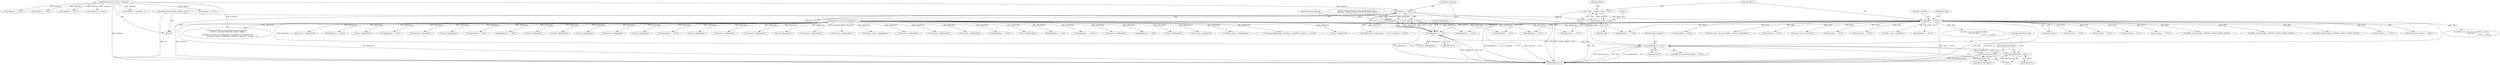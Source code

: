 digraph "0_Android_aeea52da00d210587fb3ed895de3d5f2e0264c88_9@pointer" {
"1000798" [label="(Call,replySize == NULL)"];
"1000105" [label="(MethodParameterIn,uint32_t *replySize)"];
"1000795" [label="(Call,pReplyData == NULL)"];
"1000106" [label="(MethodParameterIn,void *pReplyData)"];
"1000117" [label="(Call,effect == NULL)"];
"1000109" [label="(Call,* effect = (preproc_effect_t *) self)"];
"1000111" [label="(Call,(preproc_effect_t *) self)"];
"1000101" [label="(MethodParameterIn,effect_handle_t  self)"];
"1000794" [label="(Call,pReplyData == NULL || replySize == NULL)"];
"1000815" [label="(Call,gPcmDumpFh != NULL)"];
"1000819" [label="(Call,fclose(gPcmDumpFh))"];
"1000821" [label="(Call,gPcmDumpFh = NULL)"];
"1000116" [label="(ControlStructure,if (effect == NULL))"];
"1000478" [label="(Call,pReplyData == NULL)"];
"1000816" [label="(Identifier,gPcmDumpFh)"];
"1000303" [label="(Call,(int *)pReplyData)"];
"1000818" [label="(Block,)"];
"1000107" [label="(Block,)"];
"1000125" [label="(Identifier,cmdCode)"];
"1000437" [label="(Call,effect->ops->get_parameter(effect, p->data,\n &p->vsize,\n                                                       p->data + voffset))"];
"1000899" [label="(Call,(uint32_t *)pReplyData)"];
"1000407" [label="(Call,(effect_param_t *)pReplyData)"];
"1000795" [label="(Call,pReplyData == NULL)"];
"1000396" [label="(Call,memcpy(pReplyData, pCmdData, sizeof(effect_param_t) + p->psize))"];
"1000278" [label="(Call,pCmdData == NULL)"];
"1000614" [label="(Call,effect->ops->set_device(effect, *(uint32_t *)pCmdData))"];
"1001134" [label="(Call,pCmdData == NULL)"];
"1000101" [label="(MethodParameterIn,effect_handle_t  self)"];
"1000356" [label="(Call,effect->ops->reset(effect))"];
"1000794" [label="(Call,pReplyData == NULL || replySize == NULL)"];
"1000817" [label="(Identifier,NULL)"];
"1000228" [label="(Call,(int *)pReplyData)"];
"1000118" [label="(Identifier,effect)"];
"1000594" [label="(Call,pCmdData == NULL)"];
"1000123" [label="(Identifier,EINVAL)"];
"1001104" [label="(Call,(uint32_t *)pReplyData)"];
"1000374" [label="(Call,pReplyData == NULL)"];
"1000820" [label="(Identifier,gPcmDumpFh)"];
"1000814" [label="(ControlStructure,if (gPcmDumpFh != NULL))"];
"1000243" [label="(Call,(int *)pReplyData)"];
"1000863" [label="(Call,pReplyData == NULL)"];
"1000793" [label="(ControlStructure,if (pReplyData == NULL || replySize == NULL))"];
"1000541" [label="(Call,pReplyData == NULL)"];
"1000968" [label="(Call,(uint32_t *)pReplyData)"];
"1000205" [label="(Call,(int *)pReplyData)"];
"1001039" [label="(Call,pReplyData == NULL)"];
"1000714" [label="(Call,pCmdData == NULL)"];
"1000149" [label="(Call,effect->ops->init(effect))"];
"1000363" [label="(Call,pCmdData == NULL)"];
"1000523" [label="(Call,effect->ops->set_parameter(effect,\n (void *)p->data,\n                                                                p->data + p->psize))"];
"1001295" [label="(MethodReturn,int)"];
"1000826" [label="(Identifier,gPcmDumpLock)"];
"1000287" [label="(Call,pReplyData == NULL)"];
"1000557" [label="(Call,(int *)pReplyData)"];
"1000797" [label="(Identifier,NULL)"];
"1001165" [label="(Call,replySize ? *replySize : -1)"];
"1000117" [label="(Call,effect == NULL)"];
"1000119" [label="(Identifier,NULL)"];
"1001159" [label="(Call,ALOGE(\"PreProcessingFx_Command cmdCode Case: \"\n \"EFFECT_CMD_SET_FEATURE_CONFIG: ERROR\n\"\n \"pCmdData %p cmdSize %d pReplyData %p replySize %p *replySize %d\",\n                        pCmdData, cmdSize, pReplyData, replySize, replySize ? *replySize : -1))"];
"1000520" [label="(Call,(int *)pReplyData)"];
"1000111" [label="(Call,(preproc_effect_t *) self)"];
"1000852" [label="(Call,pCmdData == NULL)"];
"1000786" [label="(Call,(int *)pReplyData)"];
"1000800" [label="(Identifier,NULL)"];
"1001043" [label="(Call,replySize == NULL)"];
"1000130" [label="(Call,pReplyData == NULL)"];
"1001030" [label="(Call,pCmdData == NULL)"];
"1000798" [label="(Call,replySize == NULL)"];
"1000628" [label="(Call,pCmdData == NULL)"];
"1000109" [label="(Call,* effect = (preproc_effect_t *) self)"];
"1001075" [label="(Call,(uint32_t *)pReplyData)"];
"1000583" [label="(Call,(int *)pReplyData)"];
"1000567" [label="(Call,pReplyData == NULL)"];
"1000110" [label="(Identifier,effect)"];
"1000819" [label="(Call,fclose(gPcmDumpFh))"];
"1000822" [label="(Identifier,gPcmDumpFh)"];
"1001146" [label="(Call,pReplyData == NULL)"];
"1000467" [label="(Call,pCmdData == NULL)"];
"1000560" [label="(Call,Effect_SetState(effect, PREPROC_EFFECT_STATE_ACTIVE))"];
"1000866" [label="(Call,replySize == NULL)"];
"1000153" [label="(Call,(int *)pReplyData)"];
"1001002" [label="(Call,(uint32_t *)pReplyData)"];
"1000796" [label="(Identifier,pReplyData)"];
"1000823" [label="(Identifier,NULL)"];
"1000253" [label="(Call,pReplyData == NULL)"];
"1000586" [label="(Call,Effect_SetState(effect, PREPROC_EFFECT_STATE_CONFIG))"];
"1000799" [label="(Identifier,replySize)"];
"1001009" [label="(Call,(uint32_t *)pReplyData)"];
"1000246" [label="(Call,Effect_SetState(effect, PREPROC_EFFECT_STATE_CONFIG))"];
"1000705" [label="(Call,(int *)pReplyData)"];
"1000326" [label="(Call,pReplyData == NULL)"];
"1000821" [label="(Call,gPcmDumpFh = NULL)"];
"1000980" [label="(Call,(uint32_t *)pReplyData)"];
"1000162" [label="(Call,pCmdData    == NULL)"];
"1001272" [label="(Call,(uint32_t *)pReplyData)"];
"1000813" [label="(Identifier,gPcmDumpLock)"];
"1000271" [label="(Call,(effect_config_t *)pReplyData)"];
"1001194" [label="(Call,(uint32_t *)pReplyData)"];
"1000803" [label="(Literal,\"PreProcessingFx_Command cmdCode Case: \"\n \"PREPROC_CMD_DUAL_MIC_PCM_DUMP_STOP: ERROR\")"];
"1000836" [label="(Call,(int *)pReplyData)"];
"1001150" [label="(Call,replySize == NULL)"];
"1001090" [label="(Call,(uint32_t *)pReplyData)"];
"1000815" [label="(Call,gPcmDumpFh != NULL)"];
"1000943" [label="(Call,(uint32_t *)pReplyData)"];
"1000721" [label="(Call,replySize == NULL)"];
"1000113" [label="(Identifier,self)"];
"1000637" [label="(Call,pReplyData == NULL)"];
"1000105" [label="(MethodParameterIn,uint32_t *replySize)"];
"1000316" [label="(Call,(int *)pReplyData)"];
"1000718" [label="(Call,pReplyData == NULL)"];
"1000106" [label="(MethodParameterIn,void *pReplyData)"];
"1000640" [label="(Call,replySize == NULL)"];
"1000171" [label="(Call,pReplyData  == NULL)"];
"1001244" [label="(Call,(uint32_t *)pReplyData)"];
"1000798" -> "1000794"  [label="AST: "];
"1000798" -> "1000800"  [label="CFG: "];
"1000799" -> "1000798"  [label="AST: "];
"1000800" -> "1000798"  [label="AST: "];
"1000794" -> "1000798"  [label="CFG: "];
"1000798" -> "1001295"  [label="DDG: NULL"];
"1000798" -> "1001295"  [label="DDG: replySize"];
"1000798" -> "1000794"  [label="DDG: replySize"];
"1000798" -> "1000794"  [label="DDG: NULL"];
"1000105" -> "1000798"  [label="DDG: replySize"];
"1000795" -> "1000798"  [label="DDG: NULL"];
"1000798" -> "1000815"  [label="DDG: NULL"];
"1000105" -> "1000100"  [label="AST: "];
"1000105" -> "1001295"  [label="DDG: replySize"];
"1000105" -> "1000640"  [label="DDG: replySize"];
"1000105" -> "1000721"  [label="DDG: replySize"];
"1000105" -> "1000866"  [label="DDG: replySize"];
"1000105" -> "1001043"  [label="DDG: replySize"];
"1000105" -> "1001150"  [label="DDG: replySize"];
"1000105" -> "1001159"  [label="DDG: replySize"];
"1000105" -> "1001165"  [label="DDG: replySize"];
"1000795" -> "1000794"  [label="AST: "];
"1000795" -> "1000797"  [label="CFG: "];
"1000796" -> "1000795"  [label="AST: "];
"1000797" -> "1000795"  [label="AST: "];
"1000799" -> "1000795"  [label="CFG: "];
"1000794" -> "1000795"  [label="CFG: "];
"1000795" -> "1001295"  [label="DDG: pReplyData"];
"1000795" -> "1001295"  [label="DDG: NULL"];
"1000795" -> "1000794"  [label="DDG: pReplyData"];
"1000795" -> "1000794"  [label="DDG: NULL"];
"1000106" -> "1000795"  [label="DDG: pReplyData"];
"1000117" -> "1000795"  [label="DDG: NULL"];
"1000795" -> "1000815"  [label="DDG: NULL"];
"1000795" -> "1000836"  [label="DDG: pReplyData"];
"1000106" -> "1000100"  [label="AST: "];
"1000106" -> "1001295"  [label="DDG: pReplyData"];
"1000106" -> "1000130"  [label="DDG: pReplyData"];
"1000106" -> "1000153"  [label="DDG: pReplyData"];
"1000106" -> "1000171"  [label="DDG: pReplyData"];
"1000106" -> "1000205"  [label="DDG: pReplyData"];
"1000106" -> "1000228"  [label="DDG: pReplyData"];
"1000106" -> "1000243"  [label="DDG: pReplyData"];
"1000106" -> "1000253"  [label="DDG: pReplyData"];
"1000106" -> "1000271"  [label="DDG: pReplyData"];
"1000106" -> "1000287"  [label="DDG: pReplyData"];
"1000106" -> "1000303"  [label="DDG: pReplyData"];
"1000106" -> "1000316"  [label="DDG: pReplyData"];
"1000106" -> "1000326"  [label="DDG: pReplyData"];
"1000106" -> "1000374"  [label="DDG: pReplyData"];
"1000106" -> "1000396"  [label="DDG: pReplyData"];
"1000106" -> "1000407"  [label="DDG: pReplyData"];
"1000106" -> "1000478"  [label="DDG: pReplyData"];
"1000106" -> "1000520"  [label="DDG: pReplyData"];
"1000106" -> "1000541"  [label="DDG: pReplyData"];
"1000106" -> "1000557"  [label="DDG: pReplyData"];
"1000106" -> "1000567"  [label="DDG: pReplyData"];
"1000106" -> "1000583"  [label="DDG: pReplyData"];
"1000106" -> "1000637"  [label="DDG: pReplyData"];
"1000106" -> "1000705"  [label="DDG: pReplyData"];
"1000106" -> "1000718"  [label="DDG: pReplyData"];
"1000106" -> "1000786"  [label="DDG: pReplyData"];
"1000106" -> "1000836"  [label="DDG: pReplyData"];
"1000106" -> "1000863"  [label="DDG: pReplyData"];
"1000106" -> "1000899"  [label="DDG: pReplyData"];
"1000106" -> "1000943"  [label="DDG: pReplyData"];
"1000106" -> "1000968"  [label="DDG: pReplyData"];
"1000106" -> "1000980"  [label="DDG: pReplyData"];
"1000106" -> "1001002"  [label="DDG: pReplyData"];
"1000106" -> "1001009"  [label="DDG: pReplyData"];
"1000106" -> "1001039"  [label="DDG: pReplyData"];
"1000106" -> "1001075"  [label="DDG: pReplyData"];
"1000106" -> "1001090"  [label="DDG: pReplyData"];
"1000106" -> "1001104"  [label="DDG: pReplyData"];
"1000106" -> "1001146"  [label="DDG: pReplyData"];
"1000106" -> "1001159"  [label="DDG: pReplyData"];
"1000106" -> "1001194"  [label="DDG: pReplyData"];
"1000106" -> "1001244"  [label="DDG: pReplyData"];
"1000106" -> "1001272"  [label="DDG: pReplyData"];
"1000117" -> "1000116"  [label="AST: "];
"1000117" -> "1000119"  [label="CFG: "];
"1000118" -> "1000117"  [label="AST: "];
"1000119" -> "1000117"  [label="AST: "];
"1000123" -> "1000117"  [label="CFG: "];
"1000125" -> "1000117"  [label="CFG: "];
"1000117" -> "1001295"  [label="DDG: effect == NULL"];
"1000117" -> "1001295"  [label="DDG: effect"];
"1000117" -> "1001295"  [label="DDG: NULL"];
"1000109" -> "1000117"  [label="DDG: effect"];
"1000117" -> "1000130"  [label="DDG: NULL"];
"1000117" -> "1000149"  [label="DDG: effect"];
"1000117" -> "1000162"  [label="DDG: NULL"];
"1000117" -> "1000246"  [label="DDG: effect"];
"1000117" -> "1000253"  [label="DDG: NULL"];
"1000117" -> "1000278"  [label="DDG: NULL"];
"1000117" -> "1000326"  [label="DDG: NULL"];
"1000117" -> "1000356"  [label="DDG: effect"];
"1000117" -> "1000363"  [label="DDG: NULL"];
"1000117" -> "1000437"  [label="DDG: effect"];
"1000117" -> "1000467"  [label="DDG: NULL"];
"1000117" -> "1000523"  [label="DDG: effect"];
"1000117" -> "1000541"  [label="DDG: NULL"];
"1000117" -> "1000560"  [label="DDG: effect"];
"1000117" -> "1000567"  [label="DDG: NULL"];
"1000117" -> "1000586"  [label="DDG: effect"];
"1000117" -> "1000594"  [label="DDG: NULL"];
"1000117" -> "1000614"  [label="DDG: effect"];
"1000117" -> "1000628"  [label="DDG: NULL"];
"1000117" -> "1000714"  [label="DDG: NULL"];
"1000117" -> "1000852"  [label="DDG: NULL"];
"1000117" -> "1001030"  [label="DDG: NULL"];
"1000117" -> "1001134"  [label="DDG: NULL"];
"1000109" -> "1000107"  [label="AST: "];
"1000109" -> "1000111"  [label="CFG: "];
"1000110" -> "1000109"  [label="AST: "];
"1000111" -> "1000109"  [label="AST: "];
"1000118" -> "1000109"  [label="CFG: "];
"1000109" -> "1001295"  [label="DDG: (preproc_effect_t *) self"];
"1000111" -> "1000109"  [label="DDG: self"];
"1000111" -> "1000113"  [label="CFG: "];
"1000112" -> "1000111"  [label="AST: "];
"1000113" -> "1000111"  [label="AST: "];
"1000111" -> "1001295"  [label="DDG: self"];
"1000101" -> "1000111"  [label="DDG: self"];
"1000101" -> "1000100"  [label="AST: "];
"1000101" -> "1001295"  [label="DDG: self"];
"1000794" -> "1000793"  [label="AST: "];
"1000803" -> "1000794"  [label="CFG: "];
"1000813" -> "1000794"  [label="CFG: "];
"1000794" -> "1001295"  [label="DDG: pReplyData == NULL"];
"1000794" -> "1001295"  [label="DDG: pReplyData == NULL || replySize == NULL"];
"1000794" -> "1001295"  [label="DDG: replySize == NULL"];
"1000815" -> "1000814"  [label="AST: "];
"1000815" -> "1000817"  [label="CFG: "];
"1000816" -> "1000815"  [label="AST: "];
"1000817" -> "1000815"  [label="AST: "];
"1000820" -> "1000815"  [label="CFG: "];
"1000826" -> "1000815"  [label="CFG: "];
"1000815" -> "1001295"  [label="DDG: gPcmDumpFh"];
"1000815" -> "1001295"  [label="DDG: NULL"];
"1000815" -> "1001295"  [label="DDG: gPcmDumpFh != NULL"];
"1000815" -> "1000819"  [label="DDG: gPcmDumpFh"];
"1000815" -> "1000821"  [label="DDG: NULL"];
"1000819" -> "1000818"  [label="AST: "];
"1000819" -> "1000820"  [label="CFG: "];
"1000820" -> "1000819"  [label="AST: "];
"1000822" -> "1000819"  [label="CFG: "];
"1000819" -> "1001295"  [label="DDG: fclose(gPcmDumpFh)"];
"1000821" -> "1000818"  [label="AST: "];
"1000821" -> "1000823"  [label="CFG: "];
"1000822" -> "1000821"  [label="AST: "];
"1000823" -> "1000821"  [label="AST: "];
"1000826" -> "1000821"  [label="CFG: "];
"1000821" -> "1001295"  [label="DDG: NULL"];
"1000821" -> "1001295"  [label="DDG: gPcmDumpFh"];
}
